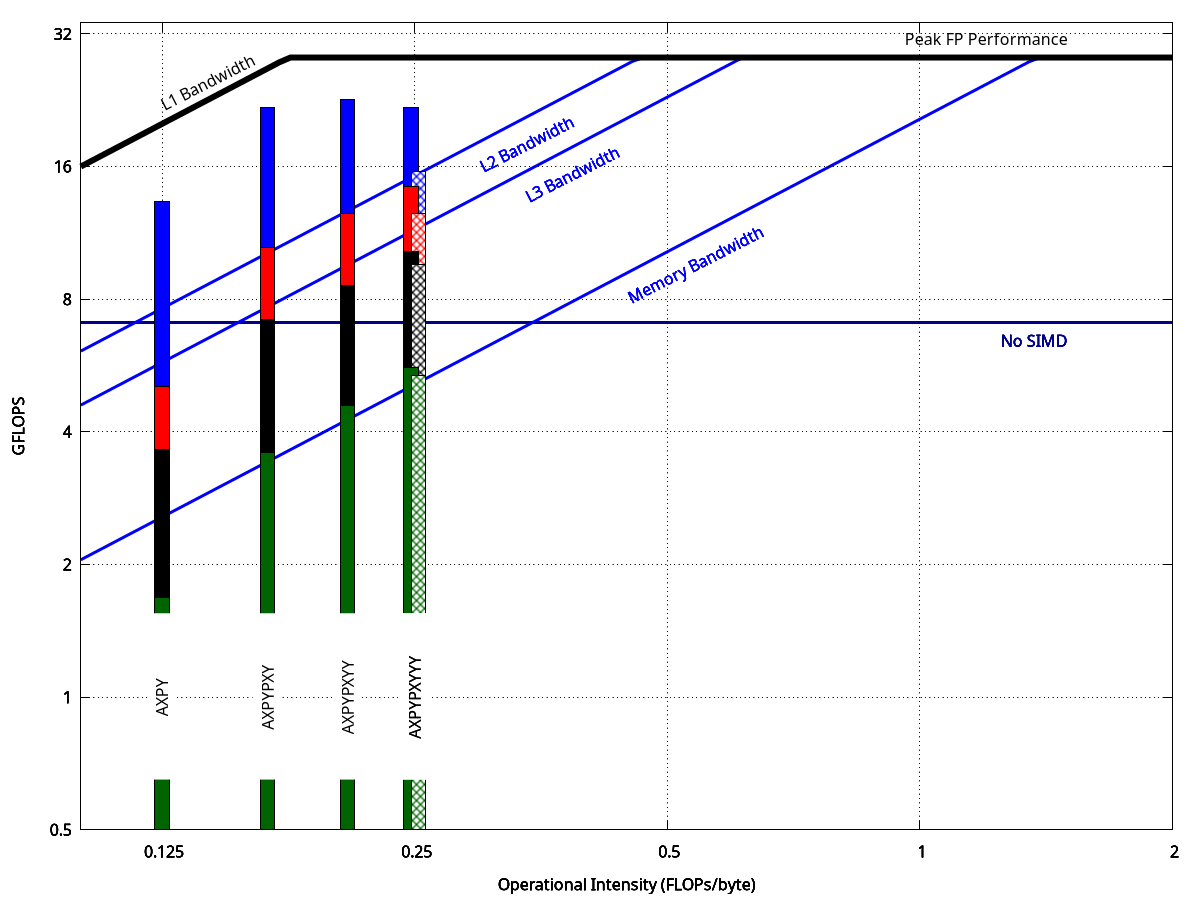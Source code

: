 # initial config
set term postscript eps enhanced color
set output 'roofline_daxpy.eps'

set nokey
set grid layerdefault   linetype 0 linewidth 1.000,  linetype 0 linewidth 1.000

set xlabel "Operational Intensity (FLOPs/byte)"
set ylabel "GFLOPS"

# sets log base 2 scale for both axes
set logscale x 2
set logscale y 2

# label offsets
L_MEM_X=0.3
L_MEM_ANG=27

# range of each axis
MAX_X=2
MIN_Y=0.5
MAX_Y=34
set xrange [0.1:MAX_X]
set yrange [MIN_Y:MAX_Y]

# CPU CONSTANTS
# For single core of Xeon E5-1620 v2 (my desktop), as measured with 
# the Intel MKL version of linpack. This is therefore using
# 256-bit AVX instructions (SIMD)
PEAK_GFLOPS=28.32
NUM_CORES=1

#ceilings
C_ALL_CORES		= 1
C_MUL_ADD_BAL	= NUM_CORES
# For Ivy Bridge, AVX registers are 256-bit and therefore can
# hold 4*64-bit double-precision reals. We therefore assume
# that peak, non-SIMD performance is 1/4 that of the performance
# obtained by Linpack
C_SIMD			= 4.0

# MEM CONSTANTS
# For single core of Xeon E5-1620 v2 (desktop) as measured with 
# the 'DAXPY' result of STREAM2. Units are GB/s.
PEAK_MEM_BW=20.5
PEAK_L3_BW=46.0
PEAK_L2_BW=61.0
PEAK_L1_BW=160.0


NUM_CHANNELS=2
# first ceiling, without multiple memory channels
C_NO_MULTI_CHANNEL	= NUM_CHANNELS

# FUNCTIONS
mem_roof(x,peak)= x * peak
cpu_roof	= PEAK_GFLOPS
min(x, y)	= (x < y) ? x : y
max(x, y)       = (x > y) ? x : y

PEAK_BW = max(PEAK_MEM_BW,PEAK_L1_BW)

cpu_ceiling(x, y)	= min(mem_roof(x,PEAK_BW), y)
mem_ceiling(x)		= min(x, PEAK_GFLOPS)
roofline(x, y)		= cpu_ceiling(x, y)

LINE_ROOF=1
LINE_CEIL=2
LINE_CPU_CEIL = 3

# Width of the bars
BAR_WIDTH = 0.02

set style line LINE_ROOF	lt 1 lw 6 lc rgb "black"
set style line LINE_CEIL	lt 1 lw 3 lc rgb "blue"
set style line LINE_CPU_CEIL	lt 1 lw 3 lc rgb "dark-blue"

kernels =          "AXPY AXPYPXY AXPYPXYY AXPYPXYYY AXPYPXYYY"
kernel_ai =       "0.125 0.167    0.208     0.25     0.25"
kernel_flops_MEM = "1.68 3.60     4.60      5.61     5.36"
kernel_flops_L3 = "3.65   7.18 8.59  10.26 9.57"
kernel_flops_L2 = "5.08  10.49 12.49 14.4  12.5 "
kernel_flops_L1 = "13.30 21.74 22.70 21.76 15.59"
kernel_xshift = "0.0 0.0 0.0 -0.01 0.01"
colors = "violet orange dark-red red brown pink"
L3_colour = "black"
L2_colour = "red"
L1_colour = "blue"
MEM_colour = "dark-green"

set multiplot

# Set up the line types
set for [i=1:words(colors)] linetype i lc rgb word(colors, i)

# Draw a rectangle for each data point
# Problem size fits in L1
obj_idx = 0
set for [i=1:words(kernels)-1] object i+obj_idx rect from (1.0-BAR_WIDTH+word(kernel_xshift,i))*word(kernel_ai, i),MIN_Y to (1.0+BAR_WIDTH+word(kernel_xshift,i))*word(kernel_ai, i),word(kernel_flops_L1, i) back fc rgb L1_colour fs solid
set for [i=words(kernels):words(kernels)] object i+obj_idx rect from (1.0-BAR_WIDTH+word(kernel_xshift,i))*word(kernel_ai, i),MIN_Y to (1.0+BAR_WIDTH+word(kernel_xshift,i))*word(kernel_ai, i),word(kernel_flops_L1, i) back fc rgb L1_colour fs pattern 1

# Problem size fits in L2
obj_idx = words(kernels)
set for [i=1:words(kernels)-1] object i+obj_idx rect from (1.0-BAR_WIDTH+word(kernel_xshift,i))*word(kernel_ai, i),MIN_Y to (1.0+BAR_WIDTH+word(kernel_xshift,i))*word(kernel_ai, i),word(kernel_flops_L2, i) back fc rgb L2_colour fs solid
set for [i=words(kernels):words(kernels)] object i+obj_idx rect from (1.0-BAR_WIDTH+word(kernel_xshift,i))*word(kernel_ai, i),MIN_Y to (1.0+BAR_WIDTH+word(kernel_xshift,i))*word(kernel_ai, i),word(kernel_flops_L2, i) back fc rgb L2_colour fs pattern 1

# Problem size fits in L3
obj_idx = obj_idx + words(kernels)
set for [i=1:words(kernels)-1] object i+obj_idx rect from (1.0-BAR_WIDTH+word(kernel_xshift,i))*word(kernel_ai, i),MIN_Y to (1.0+BAR_WIDTH+word(kernel_xshift,i))*word(kernel_ai, i),word(kernel_flops_L3, i) back fc rgb L3_colour fs solid
set for [i=words(kernels):words(kernels)] object i+obj_idx rect from (1.0-BAR_WIDTH+word(kernel_xshift,i))*word(kernel_ai, i),MIN_Y to (1.0+BAR_WIDTH+word(kernel_xshift,i))*word(kernel_ai, i),word(kernel_flops_L3, i) back fc rgb L3_colour fs pattern 1

# Problem size fits in main memory
obj_idx = obj_idx + words(kernels)
set for [i=1:words(kernels)-1] object i+obj_idx rect from (1.0-BAR_WIDTH+word(kernel_xshift,i))*word(kernel_ai, i),MIN_Y to (1.0+BAR_WIDTH+word(kernel_xshift,i))*word(kernel_ai, i),word(kernel_flops_MEM, i) back fc rgb MEM_colour fs solid
set for [i=words(kernels):words(kernels)] object i+obj_idx rect from (1.0-BAR_WIDTH+word(kernel_xshift,i))*word(kernel_ai, i),MIN_Y to (1.0+BAR_WIDTH+word(kernel_xshift,i))*word(kernel_ai, i),word(kernel_flops_MEM, i) back fc rgb MEM_colour fs pattern 1

# Label each cluster of bars
xshift = 0.02
# Put a white box behind each label
set for [i=1:words(kernels)] object i+20 rect from (1.0-BAR_WIDTH-xshift)*word(kernel_ai,i),MIN_Y*1.3 to (1.0+BAR_WIDTH+xshift)*word(kernel_ai,i),MIN_Y*3.1 back fc rgb "white" fs solid noborder
# The labels themselves
set for [i=1:words(kernels)] label i+20 word(kernels,i) at word(kernel_ai,i),MIN_Y*2.0 centre rotate by 90

# CPU CEILINGS

# SIMD
set label 11 "No SIMD" at (MAX_X-0.5),((cpu_roof / C_SIMD)/1.1) right tc rgb "dark-blue"
plot cpu_ceiling(x, cpu_roof / C_SIMD) ls LINE_CPU_CEIL

# MEM CEILINGS

set label 13 "Memory Bandwidth" at 0.45,(mem_roof(0.45,PEAK_MEM_BW)*0.87) rotate by L_MEM_ANG tc rgb "blue"
set label 16 "L2 Bandwidth" at (L_MEM_X),(mem_roof(L_MEM_X,PEAK_L2_BW)*0.87) rotate by L_MEM_ANG tc rgb "blue"
set label 17 "L3 Bandwidth" at 0.34,(mem_roof(0.34,PEAK_L3_BW)*0.87) rotate by L_MEM_ANG tc rgb "blue"
plot mem_ceiling(mem_roof(x,PEAK_MEM_BW)) ls LINE_CEIL
plot mem_ceiling(mem_roof(x,PEAK_L3_BW)) ls LINE_CEIL
plot mem_ceiling(mem_roof(x,PEAK_L2_BW)) ls LINE_CEIL
# ROOFLINE
set label 14 "Peak FP Performance" at (MAX_X-0.5),(PEAK_GFLOPS*1.1) right
set label 15 "L1 Bandwidth" at 0.125,mem_roof(0.125,PEAK_BW)*1.1 rotate by L_MEM_ANG
plot roofline(x, cpu_roof) ls LINE_ROOF

unset multiplot
